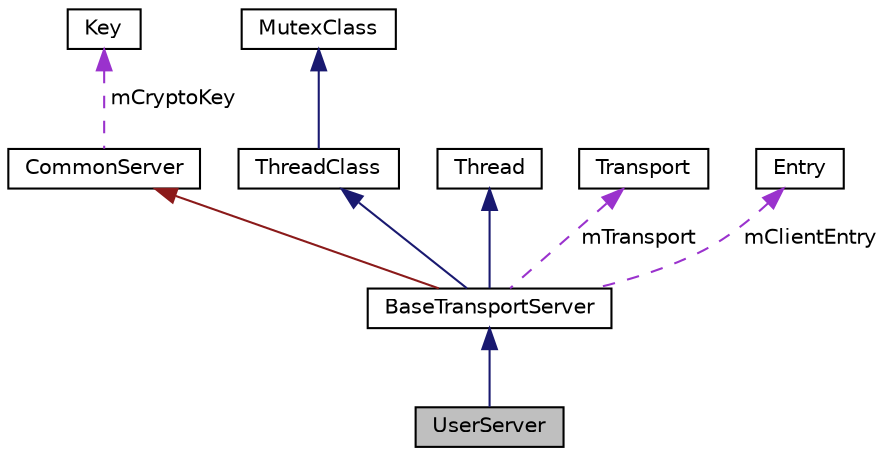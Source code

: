 digraph "UserServer"
{
  edge [fontname="Helvetica",fontsize="10",labelfontname="Helvetica",labelfontsize="10"];
  node [fontname="Helvetica",fontsize="10",shape=record];
  Node1 [label="UserServer",height=0.2,width=0.4,color="black", fillcolor="grey75", style="filled" fontcolor="black"];
  Node2 -> Node1 [dir="back",color="midnightblue",fontsize="10",style="solid",fontname="Helvetica"];
  Node2 [label="BaseTransportServer",height=0.2,width=0.4,color="black", fillcolor="white", style="filled",URL="$classRNReplicaNet_1_1RNLobby_1_1BaseTransportServer.html",tooltip="A server base class that handles encrypted messages to and from a transport. "];
  Node3 -> Node2 [dir="back",color="firebrick4",fontsize="10",style="solid",fontname="Helvetica"];
  Node3 [label="CommonServer",height=0.2,width=0.4,color="black", fillcolor="white", style="filled",URL="$classRNReplicaNet_1_1RNLobby_1_1CommonServer.html",tooltip="A common server support class. "];
  Node4 -> Node3 [dir="back",color="darkorchid3",fontsize="10",style="dashed",label=" mCryptoKey" ,fontname="Helvetica"];
  Node4 [label="Key",height=0.2,width=0.4,color="black", fillcolor="white", style="filled",URL="$structRNReplicaNet_1_1Encryption_1_1Key.html"];
  Node5 -> Node2 [dir="back",color="midnightblue",fontsize="10",style="solid",fontname="Helvetica"];
  Node5 [label="ThreadClass",height=0.2,width=0.4,color="black", fillcolor="white", style="filled",URL="$classRNReplicaNet_1_1ThreadClass.html"];
  Node6 -> Node5 [dir="back",color="midnightblue",fontsize="10",style="solid",fontname="Helvetica"];
  Node6 [label="MutexClass",height=0.2,width=0.4,color="black", fillcolor="white", style="filled",URL="$classRNReplicaNet_1_1MutexClass.html"];
  Node7 -> Node2 [dir="back",color="midnightblue",fontsize="10",style="solid",fontname="Helvetica"];
  Node7 [label="Thread",height=0.2,width=0.4,color="black", fillcolor="white", style="filled",URL="$classRNReplicaNet_1_1Thread.html"];
  Node8 -> Node2 [dir="back",color="darkorchid3",fontsize="10",style="dashed",label=" mTransport" ,fontname="Helvetica"];
  Node8 [label="Transport",height=0.2,width=0.4,color="black", fillcolor="white", style="filled",URL="$classRNReplicaNet_1_1Transport.html"];
  Node9 -> Node2 [dir="back",color="darkorchid3",fontsize="10",style="dashed",label=" mClientEntry" ,fontname="Helvetica"];
  Node9 [label="Entry",height=0.2,width=0.4,color="black", fillcolor="white", style="filled",URL="$structRNReplicaNet_1_1RNLobby_1_1BaseTransportServer_1_1Entry.html"];
}
